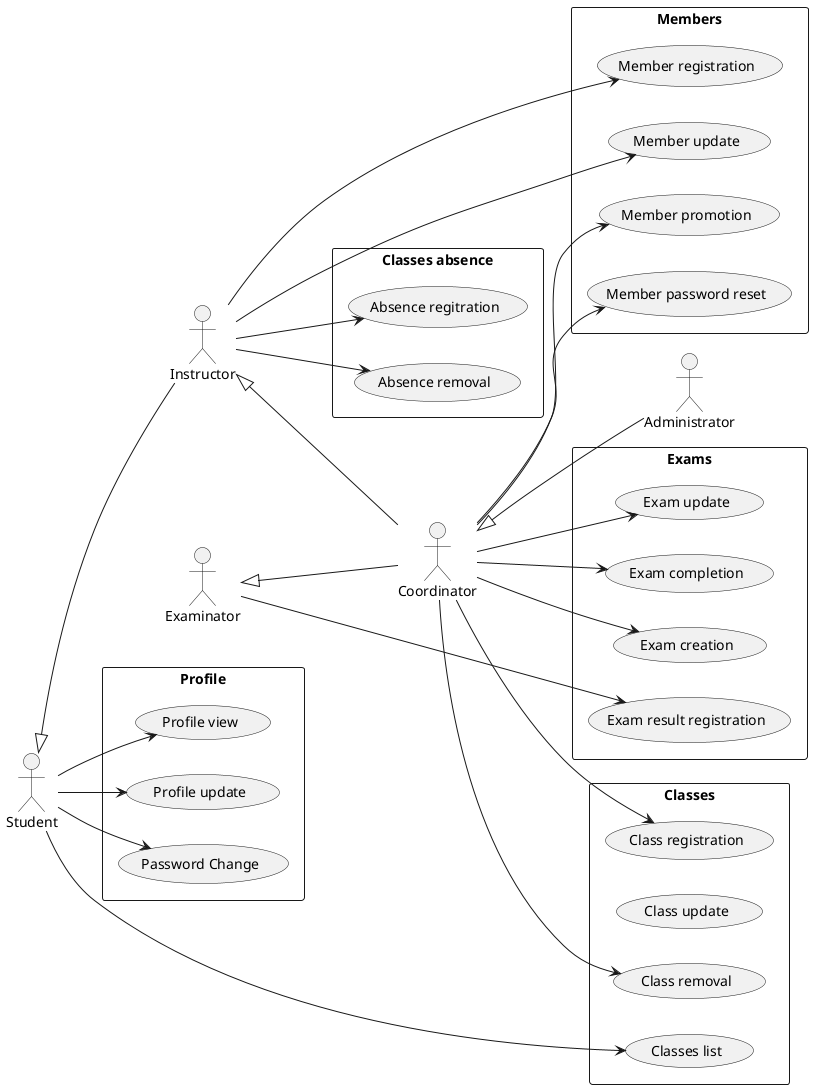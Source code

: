 @startuml
left to right direction
actor Administrator as admin
actor Coordinator as cood
actor Instructor as inst
actor Examinator as ex
actor Student as st

st <|-- inst
inst <|-- cood
ex <|-- cood
cood <|-- admin


rectangle "Profile" {
    usecase "Profile view" as pView
    usecase "Profile update" as pUpdate
    usecase "Password Change" as pChange
}

rectangle "Members" {
    usecase "Member registration" as mr
    usecase "Member update" as mu
    usecase "Member promotion" as mPromo
    usecase "Member password reset" as mPReset
}

rectangle "Classes absence" {
    usecase "Absence regitration" as aReg
    usecase "Absence removal" as aRemoval
}

rectangle "Classes" {
    usecase "Class registration" as cReg
    usecase "Class update" as cUpdate
    usecase "Class removal" as cRemoval
    usecase "Classes list" as cList
}

rectangle "Exams" {
    usecase "Exam creation" as exCreation
    usecase "Exam update" as exUpdate
    usecase "Exam completion" as exCompletion
    usecase "Exam result registration" as exResults
}

st --> cList
st --> pView
st --> pUpdate
st --> pChange

inst --> mr
inst --> mu
inst --> aReg
inst --> aRemoval

ex --> exResults

cood --> mPReset
cood --> mPromo
cood --> cReg
cood --> cRemoval
cood --> exCreation
cood --> exUpdate
cood --> exCompletion



@enduml